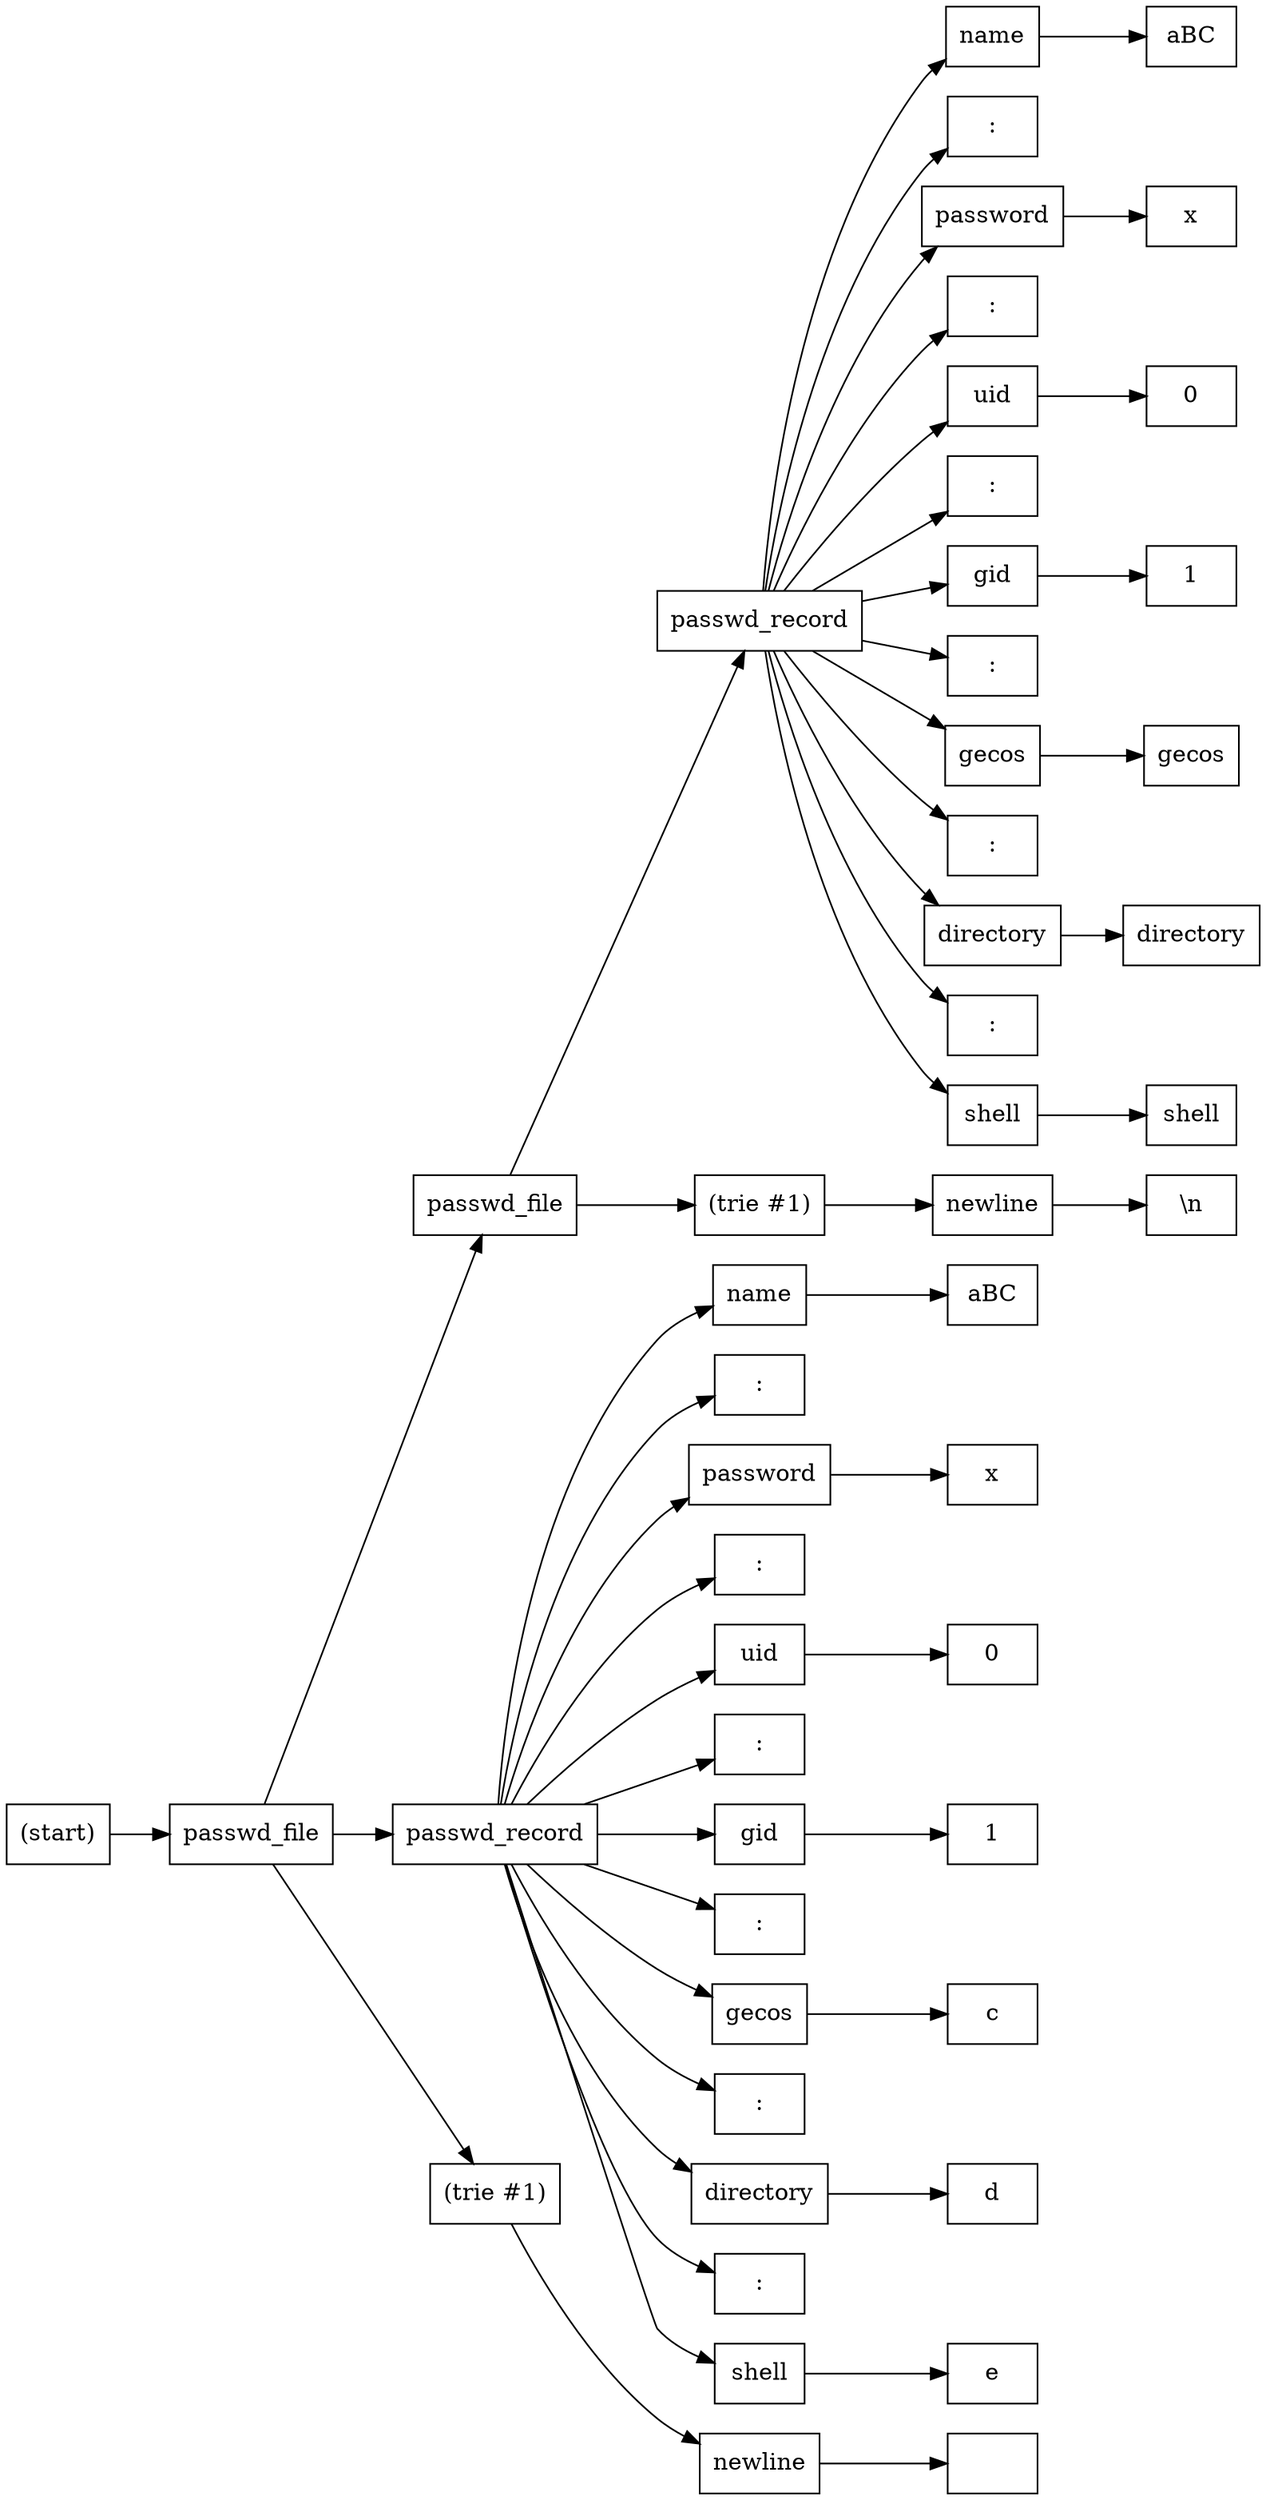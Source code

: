 digraph {
rankdir = LR;
node [shape = box];
"0x4c9ac10" [ label = "(start)" ];"0x4c9ab50" [ label = "passwd_file" ];"0x4c99a20" [ label = "passwd_file" ];"0x4c99700" [ label = "passwd_record" ];"0x4c98680" [ label = "name" ];"0x4c98480" [ label = "&#97;&#66;&#67;" ];
"0x4c98680" -> "0x4c98480"
"0x4c99700" -> "0x4c98680"
"0x4c985d0" [ label = "&#58;" ];
"0x4c99700" -> "0x4c985d0"
"0x4c989f0" [ label = "password" ];"0x4c98830" [ label = "&#120;" ];
"0x4c989f0" -> "0x4c98830"
"0x4c99700" -> "0x4c989f0"
"0x4c98940" [ label = "&#58;" ];
"0x4c99700" -> "0x4c98940"
"0x4c98c80" [ label = "uid" ];"0x4c98b20" [ label = "&#48;" ];
"0x4c98c80" -> "0x4c98b20"
"0x4c99700" -> "0x4c98c80"
"0x4c98bd0" [ label = "&#58;" ];
"0x4c99700" -> "0x4c98bd0"
"0x4c98f10" [ label = "gid" ];"0x4c98d30" [ label = "&#49;" ];
"0x4c98f10" -> "0x4c98d30"
"0x4c99700" -> "0x4c98f10"
"0x4c98e60" [ label = "&#58;" ];
"0x4c99700" -> "0x4c98e60"
"0x4c991e0" [ label = "gecos" ];"0x4c99080" [ label = "&#103;&#101;&#99;&#111;&#115;" ];
"0x4c991e0" -> "0x4c99080"
"0x4c99700" -> "0x4c991e0"
"0x4c99130" [ label = "&#58;" ];
"0x4c99700" -> "0x4c99130"
"0x4c99440" [ label = "directory" ];"0x4c992e0" [ label = "&#100;&#105;&#114;&#101;&#99;&#116;&#111;&#114;&#121;" ];
"0x4c99440" -> "0x4c992e0"
"0x4c99700" -> "0x4c99440"
"0x4c99390" [ label = "&#58;" ];
"0x4c99700" -> "0x4c99390"
"0x4c99650" [ label = "shell" ];"0x4c994f0" [ label = "&#115;&#104;&#101;&#108;&#108;" ];
"0x4c99650" -> "0x4c994f0"
"0x4c99700" -> "0x4c99650"
"0x4c99a20" -> "0x4c99700"
"0x4c99970" [ label = "(trie #1)" ];"0x4c998c0" [ label = "newline" ];"0x4c995a0" [ label = "&#92;&#92;&#110;" ];
"0x4c998c0" -> "0x4c995a0"
"0x4c99970" -> "0x4c998c0"
"0x4c99a20" -> "0x4c99970"
"0x4c9ab50" -> "0x4c99a20"
"0x4c9a880" [ label = "passwd_record" ];"0x4c99b80" [ label = "name" ];"0x4c99810" [ label = "&#97;&#66;&#67;" ];
"0x4c99b80" -> "0x4c99810"
"0x4c9a880" -> "0x4c99b80"
"0x4c99ad0" [ label = "&#58;" ];
"0x4c9a880" -> "0x4c99ad0"
"0x4c99d90" [ label = "password" ];"0x4c99c30" [ label = "&#120;" ];
"0x4c99d90" -> "0x4c99c30"
"0x4c9a880" -> "0x4c99d90"
"0x4c99ce0" [ label = "&#58;" ];
"0x4c9a880" -> "0x4c99ce0"
"0x4c99fa0" [ label = "uid" ];"0x4c99e40" [ label = "&#48;" ];
"0x4c99fa0" -> "0x4c99e40"
"0x4c9a880" -> "0x4c99fa0"
"0x4c99ef0" [ label = "&#58;" ];
"0x4c9a880" -> "0x4c99ef0"
"0x4c9a1b0" [ label = "gid" ];"0x4c9a050" [ label = "&#49;" ];
"0x4c9a1b0" -> "0x4c9a050"
"0x4c9a880" -> "0x4c9a1b0"
"0x4c9a100" [ label = "&#58;" ];
"0x4c9a880" -> "0x4c9a100"
"0x4c9a3c0" [ label = "gecos" ];"0x4c9a260" [ label = "&#99;" ];
"0x4c9a3c0" -> "0x4c9a260"
"0x4c9a880" -> "0x4c9a3c0"
"0x4c9a310" [ label = "&#58;" ];
"0x4c9a880" -> "0x4c9a310"
"0x4c9a5d0" [ label = "directory" ];"0x4c9a470" [ label = "&#100;" ];
"0x4c9a5d0" -> "0x4c9a470"
"0x4c9a880" -> "0x4c9a5d0"
"0x4c9a520" [ label = "&#58;" ];
"0x4c9a880" -> "0x4c9a520"
"0x4c9a7d0" [ label = "shell" ];"0x4c9a680" [ label = "&#101;" ];
"0x4c9a7d0" -> "0x4c9a680"
"0x4c9a880" -> "0x4c9a7d0"
"0x4c9ab50" -> "0x4c9a880"
"0x4c9aaa0" [ label = "(trie #1)" ];"0x4c9a9f0" [ label = "newline" ];"0x4c9a730" [ label = "" ];
"0x4c9a9f0" -> "0x4c9a730"
"0x4c9aaa0" -> "0x4c9a9f0"
"0x4c9ab50" -> "0x4c9aaa0"
"0x4c9ac10" -> "0x4c9ab50"
}
